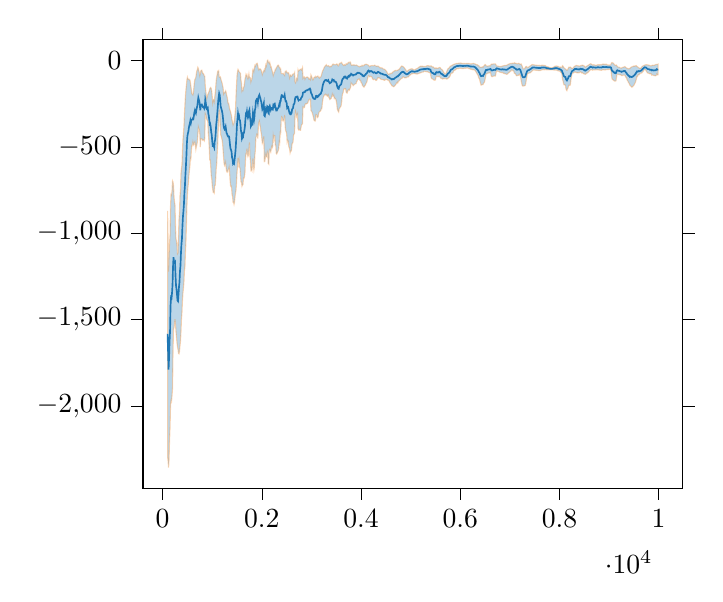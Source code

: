% This file was created by tikzplotlib v0.9.1.
\begin{tikzpicture}

\definecolor{color0}{rgb}{1,0.498,0.055}
\definecolor{color1}{rgb}{0.122,0.467,0.706}

\begin{axis}[
tick align=outside,
tick pos=both,
x grid style={white!69.02!black},
xmin=-394.5, xmax=10484.5,
xtick style={color=black},
y grid style={white!69.02!black},
ymin=-2476.092, ymax=119.894,
ytick style={color=black}
]
\path [draw=color0, fill=color1, opacity=0.3]
(axis cs:100,-2293.9)
--(axis cs:100,-871.441)
--(axis cs:110,-1046.246)
--(axis cs:120,-1222.555)
--(axis cs:130,-1129.117)
--(axis cs:140,-1055.482)
--(axis cs:150,-1008.552)
--(axis cs:160,-840.538)
--(axis cs:170,-774.611)
--(axis cs:180,-777.719)
--(axis cs:190,-751.388)
--(axis cs:200,-697.044)
--(axis cs:210,-703.022)
--(axis cs:220,-724.943)
--(axis cs:230,-790.314)
--(axis cs:240,-819.211)
--(axis cs:250,-838.177)
--(axis cs:260,-961.242)
--(axis cs:270,-1032.816)
--(axis cs:280,-1044.192)
--(axis cs:290,-1070.416)
--(axis cs:300,-1119.254)
--(axis cs:310,-1114.138)
--(axis cs:320,-1014.129)
--(axis cs:330,-923.341)
--(axis cs:340,-880.965)
--(axis cs:350,-785.676)
--(axis cs:360,-751.487)
--(axis cs:370,-655.035)
--(axis cs:380,-623.95)
--(axis cs:390,-603.44)
--(axis cs:400,-522.469)
--(axis cs:410,-459.254)
--(axis cs:420,-422.226)
--(axis cs:430,-379.973)
--(axis cs:440,-309.907)
--(axis cs:450,-254.455)
--(axis cs:460,-204.104)
--(axis cs:470,-169.242)
--(axis cs:480,-140.536)
--(axis cs:490,-110.114)
--(axis cs:500,-97.032)
--(axis cs:510,-107.549)
--(axis cs:520,-110.116)
--(axis cs:530,-108.291)
--(axis cs:540,-111.387)
--(axis cs:550,-112.778)
--(axis cs:560,-128.012)
--(axis cs:570,-148.968)
--(axis cs:580,-169.784)
--(axis cs:590,-194.105)
--(axis cs:600,-194.973)
--(axis cs:610,-199.733)
--(axis cs:620,-186.604)
--(axis cs:630,-155.909)
--(axis cs:640,-127.443)
--(axis cs:650,-109.028)
--(axis cs:660,-106.278)
--(axis cs:670,-95.886)
--(axis cs:680,-75.063)
--(axis cs:690,-59.139)
--(axis cs:700,-53.334)
--(axis cs:710,-39.624)
--(axis cs:720,-46.033)
--(axis cs:730,-59.105)
--(axis cs:740,-70.326)
--(axis cs:750,-87.801)
--(axis cs:760,-75.775)
--(axis cs:770,-59.671)
--(axis cs:780,-57.638)
--(axis cs:790,-55.959)
--(axis cs:800,-66.516)
--(axis cs:810,-75.237)
--(axis cs:820,-75.088)
--(axis cs:830,-79.78)
--(axis cs:840,-90.23)
--(axis cs:850,-90.52)
--(axis cs:860,-146.8)
--(axis cs:870,-174.305)
--(axis cs:880,-201.411)
--(axis cs:890,-220.397)
--(axis cs:900,-209.678)
--(axis cs:910,-197.954)
--(axis cs:920,-191.275)
--(axis cs:930,-183.879)
--(axis cs:940,-177.145)
--(axis cs:950,-164.896)
--(axis cs:960,-159.282)
--(axis cs:970,-156.347)
--(axis cs:980,-162.896)
--(axis cs:990,-176.284)
--(axis cs:1000,-206.641)
--(axis cs:1010,-243.389)
--(axis cs:1020,-226.938)
--(axis cs:1030,-225.669)
--(axis cs:1040,-238.162)
--(axis cs:1050,-212.882)
--(axis cs:1060,-189.642)
--(axis cs:1070,-154.027)
--(axis cs:1080,-116.573)
--(axis cs:1090,-95.94)
--(axis cs:1100,-81.768)
--(axis cs:1110,-62.072)
--(axis cs:1120,-62.798)
--(axis cs:1130,-59.006)
--(axis cs:1140,-95.716)
--(axis cs:1150,-96.992)
--(axis cs:1160,-94.252)
--(axis cs:1170,-99.326)
--(axis cs:1180,-114.164)
--(axis cs:1190,-121.991)
--(axis cs:1200,-130.688)
--(axis cs:1210,-145.668)
--(axis cs:1220,-158.4)
--(axis cs:1230,-192.421)
--(axis cs:1240,-185.096)
--(axis cs:1250,-187.268)
--(axis cs:1260,-181.343)
--(axis cs:1270,-175.513)
--(axis cs:1280,-183.899)
--(axis cs:1290,-199.258)
--(axis cs:1300,-210.137)
--(axis cs:1310,-225.396)
--(axis cs:1320,-248.028)
--(axis cs:1330,-247.576)
--(axis cs:1340,-262.336)
--(axis cs:1350,-278.854)
--(axis cs:1360,-288.474)
--(axis cs:1370,-296.682)
--(axis cs:1380,-310.157)
--(axis cs:1390,-320.602)
--(axis cs:1400,-345.012)
--(axis cs:1410,-354.951)
--(axis cs:1420,-372.878)
--(axis cs:1430,-364.818)
--(axis cs:1440,-360.52)
--(axis cs:1450,-333.707)
--(axis cs:1460,-309.971)
--(axis cs:1470,-273.762)
--(axis cs:1480,-200.035)
--(axis cs:1490,-139.018)
--(axis cs:1500,-86.659)
--(axis cs:1510,-63.918)
--(axis cs:1520,-51.473)
--(axis cs:1530,-56.764)
--(axis cs:1540,-64.544)
--(axis cs:1550,-67.863)
--(axis cs:1560,-71.359)
--(axis cs:1570,-75.108)
--(axis cs:1580,-113.878)
--(axis cs:1590,-131.617)
--(axis cs:1600,-176.777)
--(axis cs:1610,-169.104)
--(axis cs:1620,-172.976)
--(axis cs:1630,-154.773)
--(axis cs:1640,-153.039)
--(axis cs:1650,-130.692)
--(axis cs:1660,-107.909)
--(axis cs:1670,-96.62)
--(axis cs:1680,-81.319)
--(axis cs:1690,-89.26)
--(axis cs:1700,-82.811)
--(axis cs:1710,-97.988)
--(axis cs:1720,-106.264)
--(axis cs:1730,-93.723)
--(axis cs:1740,-76.664)
--(axis cs:1750,-99.057)
--(axis cs:1760,-98.353)
--(axis cs:1770,-101.211)
--(axis cs:1780,-123.915)
--(axis cs:1790,-113.089)
--(axis cs:1800,-107.179)
--(axis cs:1810,-80.815)
--(axis cs:1820,-51.155)
--(axis cs:1830,-53.198)
--(axis cs:1840,-62.892)
--(axis cs:1850,-43.669)
--(axis cs:1860,-29.119)
--(axis cs:1870,-33.721)
--(axis cs:1880,-24.476)
--(axis cs:1890,-17.718)
--(axis cs:1900,-18.109)
--(axis cs:1910,-16.966)
--(axis cs:1920,-32.296)
--(axis cs:1930,-47.104)
--(axis cs:1940,-54.624)
--(axis cs:1950,-48.346)
--(axis cs:1960,-49.758)
--(axis cs:1970,-48.802)
--(axis cs:1980,-52.123)
--(axis cs:1990,-58.25)
--(axis cs:2000,-68.533)
--(axis cs:2010,-82.06)
--(axis cs:2020,-73.103)
--(axis cs:2030,-64.577)
--(axis cs:2040,-59.454)
--(axis cs:2050,-52.538)
--(axis cs:2060,-59.942)
--(axis cs:2070,-41.246)
--(axis cs:2080,-25.07)
--(axis cs:2090,-32.858)
--(axis cs:2100,-17.511)
--(axis cs:2110,-1.727)
--(axis cs:2120,1.895)
--(axis cs:2130,-8.087)
--(axis cs:2140,-12.872)
--(axis cs:2150,-17.017)
--(axis cs:2160,-10.119)
--(axis cs:2170,-23.455)
--(axis cs:2180,-38.996)
--(axis cs:2190,-36.955)
--(axis cs:2200,-51.423)
--(axis cs:2210,-61.407)
--(axis cs:2220,-71.571)
--(axis cs:2230,-87.185)
--(axis cs:2240,-78.184)
--(axis cs:2250,-68.252)
--(axis cs:2260,-65.133)
--(axis cs:2270,-51.04)
--(axis cs:2280,-53.464)
--(axis cs:2290,-42.831)
--(axis cs:2300,-39.426)
--(axis cs:2310,-32.799)
--(axis cs:2320,-28.206)
--(axis cs:2330,-26.598)
--(axis cs:2340,-29.365)
--(axis cs:2350,-40.135)
--(axis cs:2360,-39.901)
--(axis cs:2370,-49.594)
--(axis cs:2380,-47.38)
--(axis cs:2390,-74.374)
--(axis cs:2400,-76.407)
--(axis cs:2410,-75.994)
--(axis cs:2420,-75.953)
--(axis cs:2430,-74.186)
--(axis cs:2440,-78.677)
--(axis cs:2450,-83.808)
--(axis cs:2460,-87.413)
--(axis cs:2470,-63.962)
--(axis cs:2480,-63.924)
--(axis cs:2490,-60.217)
--(axis cs:2500,-66.167)
--(axis cs:2510,-72.374)
--(axis cs:2520,-70.098)
--(axis cs:2530,-72.531)
--(axis cs:2540,-71.279)
--(axis cs:2550,-85.642)
--(axis cs:2560,-99.443)
--(axis cs:2570,-83.814)
--(axis cs:2580,-83.871)
--(axis cs:2590,-92.045)
--(axis cs:2600,-90.188)
--(axis cs:2610,-86.816)
--(axis cs:2620,-79.88)
--(axis cs:2630,-78.58)
--(axis cs:2640,-77.447)
--(axis cs:2650,-76.406)
--(axis cs:2660,-69.876)
--(axis cs:2670,-124.767)
--(axis cs:2680,-129.809)
--(axis cs:2690,-119.64)
--(axis cs:2700,-101.359)
--(axis cs:2710,-100.586)
--(axis cs:2720,-108.794)
--(axis cs:2730,-53.486)
--(axis cs:2740,-61.248)
--(axis cs:2750,-58.003)
--(axis cs:2760,-57.539)
--(axis cs:2770,-52.219)
--(axis cs:2780,-51.918)
--(axis cs:2790,-49.722)
--(axis cs:2800,-55.445)
--(axis cs:2810,-50.382)
--(axis cs:2820,-41.922)
--(axis cs:2830,-103.27)
--(axis cs:2840,-98.036)
--(axis cs:2850,-93.505)
--(axis cs:2860,-95.657)
--(axis cs:2870,-107.796)
--(axis cs:2880,-100.453)
--(axis cs:2890,-99.013)
--(axis cs:2900,-97.741)
--(axis cs:2910,-95.491)
--(axis cs:2920,-95.815)
--(axis cs:2930,-97.627)
--(axis cs:2940,-101.767)
--(axis cs:2950,-108.626)
--(axis cs:2960,-107.222)
--(axis cs:2970,-103.46)
--(axis cs:2980,-109.588)
--(axis cs:2990,-83.316)
--(axis cs:3000,-89.856)
--(axis cs:3010,-97.184)
--(axis cs:3020,-106.916)
--(axis cs:3030,-112.839)
--(axis cs:3040,-108.915)
--(axis cs:3050,-99.202)
--(axis cs:3060,-97.102)
--(axis cs:3070,-95.709)
--(axis cs:3080,-92.149)
--(axis cs:3090,-99.276)
--(axis cs:3100,-94.696)
--(axis cs:3110,-92.838)
--(axis cs:3120,-92.15)
--(axis cs:3130,-89.924)
--(axis cs:3140,-95.794)
--(axis cs:3150,-100.231)
--(axis cs:3160,-101.832)
--(axis cs:3170,-95.722)
--(axis cs:3180,-96.008)
--(axis cs:3190,-95.458)
--(axis cs:3200,-85.783)
--(axis cs:3210,-75.023)
--(axis cs:3220,-66.517)
--(axis cs:3230,-57.959)
--(axis cs:3240,-53.048)
--(axis cs:3250,-45.389)
--(axis cs:3260,-38.178)
--(axis cs:3270,-34.681)
--(axis cs:3280,-31.388)
--(axis cs:3290,-28.718)
--(axis cs:3300,-24.786)
--(axis cs:3310,-30.847)
--(axis cs:3320,-31.255)
--(axis cs:3330,-32.686)
--(axis cs:3340,-29.788)
--(axis cs:3350,-31.34)
--(axis cs:3360,-34.612)
--(axis cs:3370,-37.554)
--(axis cs:3380,-34.815)
--(axis cs:3390,-33.358)
--(axis cs:3400,-35.076)
--(axis cs:3410,-31.146)
--(axis cs:3420,-25.612)
--(axis cs:3430,-21.319)
--(axis cs:3440,-20.703)
--(axis cs:3450,-24.728)
--(axis cs:3460,-23.296)
--(axis cs:3470,-23.966)
--(axis cs:3480,-24.975)
--(axis cs:3490,-24.087)
--(axis cs:3500,-22.033)
--(axis cs:3510,-19.897)
--(axis cs:3520,-21.503)
--(axis cs:3530,-26.553)
--(axis cs:3540,-31.735)
--(axis cs:3550,-29.867)
--(axis cs:3560,-18.675)
--(axis cs:3570,-17.686)
--(axis cs:3580,-14.69)
--(axis cs:3590,-14.26)
--(axis cs:3600,-14.02)
--(axis cs:3610,-10.987)
--(axis cs:3620,-19.225)
--(axis cs:3630,-22.922)
--(axis cs:3640,-25.826)
--(axis cs:3650,-28.949)
--(axis cs:3660,-26.157)
--(axis cs:3670,-23.894)
--(axis cs:3680,-28.295)
--(axis cs:3690,-25.736)
--(axis cs:3700,-18.303)
--(axis cs:3710,-20.603)
--(axis cs:3720,-21.445)
--(axis cs:3730,-17.726)
--(axis cs:3740,-12.25)
--(axis cs:3750,-10.855)
--(axis cs:3760,-14.153)
--(axis cs:3770,-12.682)
--(axis cs:3780,-8.501)
--(axis cs:3790,-12.185)
--(axis cs:3800,-25.846)
--(axis cs:3810,-27.936)
--(axis cs:3820,-26.112)
--(axis cs:3830,-26.326)
--(axis cs:3840,-27.819)
--(axis cs:3850,-25.397)
--(axis cs:3860,-26.238)
--(axis cs:3870,-26.265)
--(axis cs:3880,-28.556)
--(axis cs:3890,-27.01)
--(axis cs:3900,-27.151)
--(axis cs:3910,-26.181)
--(axis cs:3920,-29.391)
--(axis cs:3930,-30.285)
--(axis cs:3940,-32.638)
--(axis cs:3950,-34.526)
--(axis cs:3960,-35.876)
--(axis cs:3970,-36.494)
--(axis cs:3980,-32.796)
--(axis cs:3990,-33.314)
--(axis cs:4000,-32.378)
--(axis cs:4010,-32.336)
--(axis cs:4020,-28.087)
--(axis cs:4030,-30.907)
--(axis cs:4040,-28.492)
--(axis cs:4050,-30.606)
--(axis cs:4060,-29.624)
--(axis cs:4070,-24.007)
--(axis cs:4080,-23.163)
--(axis cs:4090,-22.456)
--(axis cs:4100,-21.803)
--(axis cs:4110,-21.934)
--(axis cs:4120,-23.879)
--(axis cs:4130,-24.592)
--(axis cs:4140,-25.881)
--(axis cs:4150,-28.401)
--(axis cs:4160,-30.573)
--(axis cs:4170,-35.941)
--(axis cs:4180,-34.643)
--(axis cs:4190,-31.602)
--(axis cs:4200,-30.109)
--(axis cs:4210,-29.492)
--(axis cs:4220,-30.12)
--(axis cs:4230,-29.201)
--(axis cs:4240,-30.165)
--(axis cs:4250,-31.032)
--(axis cs:4260,-29.548)
--(axis cs:4270,-27.033)
--(axis cs:4280,-27.384)
--(axis cs:4290,-30.99)
--(axis cs:4300,-31.482)
--(axis cs:4310,-33.267)
--(axis cs:4320,-33.187)
--(axis cs:4330,-32.739)
--(axis cs:4340,-31.897)
--(axis cs:4350,-34.146)
--(axis cs:4360,-36.961)
--(axis cs:4370,-38.805)
--(axis cs:4380,-42.508)
--(axis cs:4390,-41.317)
--(axis cs:4400,-43.952)
--(axis cs:4410,-42.525)
--(axis cs:4420,-42.723)
--(axis cs:4430,-44.501)
--(axis cs:4440,-48.454)
--(axis cs:4450,-48.711)
--(axis cs:4460,-48.818)
--(axis cs:4470,-51.044)
--(axis cs:4480,-52.252)
--(axis cs:4490,-55.715)
--(axis cs:4500,-57.346)
--(axis cs:4510,-62.05)
--(axis cs:4520,-65.767)
--(axis cs:4530,-72.128)
--(axis cs:4540,-76.602)
--(axis cs:4550,-79.798)
--(axis cs:4560,-79.515)
--(axis cs:4570,-78.531)
--(axis cs:4580,-75.327)
--(axis cs:4590,-77.33)
--(axis cs:4600,-74.272)
--(axis cs:4610,-74.328)
--(axis cs:4620,-74.194)
--(axis cs:4630,-70.838)
--(axis cs:4640,-67.842)
--(axis cs:4650,-64.606)
--(axis cs:4660,-64.104)
--(axis cs:4670,-60.203)
--(axis cs:4680,-59.537)
--(axis cs:4690,-57.367)
--(axis cs:4700,-58.425)
--(axis cs:4710,-58.127)
--(axis cs:4720,-58.991)
--(axis cs:4730,-57.648)
--(axis cs:4740,-55.583)
--(axis cs:4750,-55.16)
--(axis cs:4760,-51.932)
--(axis cs:4770,-51.029)
--(axis cs:4780,-46.282)
--(axis cs:4790,-43.305)
--(axis cs:4800,-38.445)
--(axis cs:4810,-34.943)
--(axis cs:4820,-32.064)
--(axis cs:4830,-32.663)
--(axis cs:4840,-34.475)
--(axis cs:4850,-35.909)
--(axis cs:4860,-38.257)
--(axis cs:4870,-40.743)
--(axis cs:4880,-45.882)
--(axis cs:4890,-48.987)
--(axis cs:4900,-53.164)
--(axis cs:4910,-57.674)
--(axis cs:4920,-62.978)
--(axis cs:4930,-62.854)
--(axis cs:4940,-59.517)
--(axis cs:4950,-57.816)
--(axis cs:4960,-55.718)
--(axis cs:4970,-53.04)
--(axis cs:4980,-52.013)
--(axis cs:4990,-50.699)
--(axis cs:5000,-49.654)
--(axis cs:5010,-49.331)
--(axis cs:5020,-48.346)
--(axis cs:5030,-47.77)
--(axis cs:5040,-50.212)
--(axis cs:5050,-51.802)
--(axis cs:5060,-52.9)
--(axis cs:5070,-54.046)
--(axis cs:5080,-54.174)
--(axis cs:5090,-53.183)
--(axis cs:5100,-51.457)
--(axis cs:5110,-48.515)
--(axis cs:5120,-47.426)
--(axis cs:5130,-47.244)
--(axis cs:5140,-45.468)
--(axis cs:5150,-42.069)
--(axis cs:5160,-39.628)
--(axis cs:5170,-39.036)
--(axis cs:5180,-36.099)
--(axis cs:5190,-33.852)
--(axis cs:5200,-33.427)
--(axis cs:5210,-33.636)
--(axis cs:5220,-33.764)
--(axis cs:5230,-33.107)
--(axis cs:5240,-33.361)
--(axis cs:5250,-34.336)
--(axis cs:5260,-35.468)
--(axis cs:5270,-34.102)
--(axis cs:5280,-34.892)
--(axis cs:5290,-35.758)
--(axis cs:5300,-35.49)
--(axis cs:5310,-32.914)
--(axis cs:5320,-31.504)
--(axis cs:5330,-31.072)
--(axis cs:5340,-30.005)
--(axis cs:5350,-30.245)
--(axis cs:5360,-30.588)
--(axis cs:5370,-32.344)
--(axis cs:5380,-32.014)
--(axis cs:5390,-32.754)
--(axis cs:5400,-32.122)
--(axis cs:5410,-30.909)
--(axis cs:5420,-32.322)
--(axis cs:5430,-34.996)
--(axis cs:5440,-38.156)
--(axis cs:5450,-36.929)
--(axis cs:5460,-38.243)
--(axis cs:5470,-41.636)
--(axis cs:5480,-44.628)
--(axis cs:5490,-45.122)
--(axis cs:5500,-45.541)
--(axis cs:5510,-42.546)
--(axis cs:5520,-44.188)
--(axis cs:5530,-45.725)
--(axis cs:5540,-44.789)
--(axis cs:5550,-45.79)
--(axis cs:5560,-43.506)
--(axis cs:5570,-41.859)
--(axis cs:5580,-40.284)
--(axis cs:5590,-40.369)
--(axis cs:5600,-42.719)
--(axis cs:5610,-48.149)
--(axis cs:5620,-50.395)
--(axis cs:5630,-51.367)
--(axis cs:5640,-55.313)
--(axis cs:5650,-58.976)
--(axis cs:5660,-64.607)
--(axis cs:5670,-68.357)
--(axis cs:5680,-75.463)
--(axis cs:5690,-77.774)
--(axis cs:5700,-77.413)
--(axis cs:5710,-76.737)
--(axis cs:5720,-71.065)
--(axis cs:5730,-61.996)
--(axis cs:5740,-54.157)
--(axis cs:5750,-48.912)
--(axis cs:5760,-45.743)
--(axis cs:5770,-44.753)
--(axis cs:5780,-41.472)
--(axis cs:5790,-36.632)
--(axis cs:5800,-32.988)
--(axis cs:5810,-31.902)
--(axis cs:5820,-29.944)
--(axis cs:5830,-28.407)
--(axis cs:5840,-27.481)
--(axis cs:5850,-24.892)
--(axis cs:5860,-22.788)
--(axis cs:5870,-22.635)
--(axis cs:5880,-21.449)
--(axis cs:5890,-20.018)
--(axis cs:5900,-19.832)
--(axis cs:5910,-18.055)
--(axis cs:5920,-17.054)
--(axis cs:5930,-17.188)
--(axis cs:5940,-16.993)
--(axis cs:5950,-17.546)
--(axis cs:5960,-16.254)
--(axis cs:5970,-15.829)
--(axis cs:5980,-15.758)
--(axis cs:5990,-15.453)
--(axis cs:6000,-14.432)
--(axis cs:6010,-15.105)
--(axis cs:6020,-16.058)
--(axis cs:6030,-16.311)
--(axis cs:6040,-16.696)
--(axis cs:6050,-17.128)
--(axis cs:6060,-17.567)
--(axis cs:6070,-18.111)
--(axis cs:6080,-17.087)
--(axis cs:6090,-17.71)
--(axis cs:6100,-18.225)
--(axis cs:6110,-17.73)
--(axis cs:6120,-16.508)
--(axis cs:6130,-16.692)
--(axis cs:6140,-16.845)
--(axis cs:6150,-17.021)
--(axis cs:6160,-17.761)
--(axis cs:6170,-17.189)
--(axis cs:6180,-18.25)
--(axis cs:6190,-17.888)
--(axis cs:6200,-18.859)
--(axis cs:6210,-19.912)
--(axis cs:6220,-20.43)
--(axis cs:6230,-18.697)
--(axis cs:6240,-18.57)
--(axis cs:6250,-17.999)
--(axis cs:6260,-17.185)
--(axis cs:6270,-17.137)
--(axis cs:6280,-18.204)
--(axis cs:6290,-19.424)
--(axis cs:6300,-20.24)
--(axis cs:6310,-20.737)
--(axis cs:6320,-23.309)
--(axis cs:6330,-25.203)
--(axis cs:6340,-24.13)
--(axis cs:6350,-25.888)
--(axis cs:6360,-29.387)
--(axis cs:6370,-29.131)
--(axis cs:6380,-32.551)
--(axis cs:6390,-37.447)
--(axis cs:6400,-38.733)
--(axis cs:6410,-39.199)
--(axis cs:6420,-39.493)
--(axis cs:6430,-38.957)
--(axis cs:6440,-38.138)
--(axis cs:6450,-36.549)
--(axis cs:6460,-38.806)
--(axis cs:6470,-34.336)
--(axis cs:6480,-30.209)
--(axis cs:6490,-27.154)
--(axis cs:6500,-23.486)
--(axis cs:6510,-24.126)
--(axis cs:6520,-30.532)
--(axis cs:6530,-31.553)
--(axis cs:6540,-32.65)
--(axis cs:6550,-33.196)
--(axis cs:6560,-32.319)
--(axis cs:6570,-31.33)
--(axis cs:6580,-31.103)
--(axis cs:6590,-30.319)
--(axis cs:6600,-30.49)
--(axis cs:6610,-30.919)
--(axis cs:6620,-23.053)
--(axis cs:6630,-21.111)
--(axis cs:6640,-22.417)
--(axis cs:6650,-20.962)
--(axis cs:6660,-20.292)
--(axis cs:6670,-20.205)
--(axis cs:6680,-19.52)
--(axis cs:6690,-19.421)
--(axis cs:6700,-19.624)
--(axis cs:6710,-19.653)
--(axis cs:6720,-25.332)
--(axis cs:6730,-31.602)
--(axis cs:6740,-31.115)
--(axis cs:6750,-32.538)
--(axis cs:6760,-32.824)
--(axis cs:6770,-33.109)
--(axis cs:6780,-34.314)
--(axis cs:6790,-34.056)
--(axis cs:6800,-35.169)
--(axis cs:6810,-34.659)
--(axis cs:6820,-34.326)
--(axis cs:6830,-34.043)
--(axis cs:6840,-33.319)
--(axis cs:6850,-32.097)
--(axis cs:6860,-31.5)
--(axis cs:6870,-30.785)
--(axis cs:6880,-30.225)
--(axis cs:6890,-29.322)
--(axis cs:6900,-28.235)
--(axis cs:6910,-28.947)
--(axis cs:6920,-28.986)
--(axis cs:6930,-28.738)
--(axis cs:6940,-26.971)
--(axis cs:6950,-25.424)
--(axis cs:6960,-23.559)
--(axis cs:6970,-21.29)
--(axis cs:6980,-20.806)
--(axis cs:6990,-20.164)
--(axis cs:7000,-18.444)
--(axis cs:7010,-17.457)
--(axis cs:7020,-16.723)
--(axis cs:7030,-17.452)
--(axis cs:7040,-17.77)
--(axis cs:7050,-15.593)
--(axis cs:7060,-16.243)
--(axis cs:7070,-16.7)
--(axis cs:7080,-16.996)
--(axis cs:7090,-13.12)
--(axis cs:7100,-15.204)
--(axis cs:7110,-16.345)
--(axis cs:7120,-15.988)
--(axis cs:7130,-17.101)
--(axis cs:7140,-18.423)
--(axis cs:7150,-19.568)
--(axis cs:7160,-18.501)
--(axis cs:7170,-16.661)
--(axis cs:7180,-16.264)
--(axis cs:7190,-18.891)
--(axis cs:7200,-20.367)
--(axis cs:7210,-22.404)
--(axis cs:7220,-21.403)
--(axis cs:7230,-20.256)
--(axis cs:7240,-26.621)
--(axis cs:7250,-33.757)
--(axis cs:7260,-41.815)
--(axis cs:7270,-48.058)
--(axis cs:7280,-48.733)
--(axis cs:7290,-47.813)
--(axis cs:7300,-46.635)
--(axis cs:7310,-40.509)
--(axis cs:7320,-35.985)
--(axis cs:7330,-35.016)
--(axis cs:7340,-34.549)
--(axis cs:7350,-40.862)
--(axis cs:7360,-41.158)
--(axis cs:7370,-39.696)
--(axis cs:7380,-37.209)
--(axis cs:7390,-35.837)
--(axis cs:7400,-33.342)
--(axis cs:7410,-31.341)
--(axis cs:7420,-30.001)
--(axis cs:7430,-27.983)
--(axis cs:7440,-25.341)
--(axis cs:7450,-24.421)
--(axis cs:7460,-23.506)
--(axis cs:7470,-24.26)
--(axis cs:7480,-25.617)
--(axis cs:7490,-25.912)
--(axis cs:7500,-26.009)
--(axis cs:7510,-26.757)
--(axis cs:7520,-27.316)
--(axis cs:7530,-26.876)
--(axis cs:7540,-28.147)
--(axis cs:7550,-27.833)
--(axis cs:7560,-28.247)
--(axis cs:7570,-28.071)
--(axis cs:7580,-28.531)
--(axis cs:7590,-27.868)
--(axis cs:7600,-28.793)
--(axis cs:7610,-30.284)
--(axis cs:7620,-29.043)
--(axis cs:7630,-28.804)
--(axis cs:7640,-27.469)
--(axis cs:7650,-27.711)
--(axis cs:7660,-27.905)
--(axis cs:7670,-28.406)
--(axis cs:7680,-27.964)
--(axis cs:7690,-28.449)
--(axis cs:7700,-28.962)
--(axis cs:7710,-28.832)
--(axis cs:7720,-30.572)
--(axis cs:7730,-32.756)
--(axis cs:7740,-35.317)
--(axis cs:7750,-36.19)
--(axis cs:7760,-36.453)
--(axis cs:7770,-36.794)
--(axis cs:7780,-37.892)
--(axis cs:7790,-39.743)
--(axis cs:7800,-40.391)
--(axis cs:7810,-41.481)
--(axis cs:7820,-42.36)
--(axis cs:7830,-42.856)
--(axis cs:7840,-42.584)
--(axis cs:7850,-42.201)
--(axis cs:7860,-40.887)
--(axis cs:7870,-40.046)
--(axis cs:7880,-38.543)
--(axis cs:7890,-37.315)
--(axis cs:7900,-35.216)
--(axis cs:7910,-33.404)
--(axis cs:7920,-32.983)
--(axis cs:7930,-32.123)
--(axis cs:7940,-32.184)
--(axis cs:7950,-32.494)
--(axis cs:7960,-33.021)
--(axis cs:7970,-33.824)
--(axis cs:7980,-35.15)
--(axis cs:7990,-36.497)
--(axis cs:8000,-37.958)
--(axis cs:8010,-38.996)
--(axis cs:8020,-37.935)
--(axis cs:8030,-39.994)
--(axis cs:8040,-41.272)
--(axis cs:8050,-40.798)
--(axis cs:8060,-30.38)
--(axis cs:8070,-33.23)
--(axis cs:8080,-36.035)
--(axis cs:8090,-41.291)
--(axis cs:8100,-44.917)
--(axis cs:8110,-47.603)
--(axis cs:8120,-48.364)
--(axis cs:8130,-51.521)
--(axis cs:8140,-53.727)
--(axis cs:8150,-56.509)
--(axis cs:8160,-55.364)
--(axis cs:8170,-50.132)
--(axis cs:8180,-43.587)
--(axis cs:8190,-38.754)
--(axis cs:8200,-39.771)
--(axis cs:8210,-39.333)
--(axis cs:8220,-38.356)
--(axis cs:8230,-40.54)
--(axis cs:8240,-43.84)
--(axis cs:8250,-46.291)
--(axis cs:8260,-46.759)
--(axis cs:8270,-44.18)
--(axis cs:8280,-43.066)
--(axis cs:8290,-37.225)
--(axis cs:8300,-35.541)
--(axis cs:8310,-32.455)
--(axis cs:8320,-31.929)
--(axis cs:8330,-29.229)
--(axis cs:8340,-28.684)
--(axis cs:8350,-28.924)
--(axis cs:8360,-30.274)
--(axis cs:8370,-30.673)
--(axis cs:8380,-30.904)
--(axis cs:8390,-32.748)
--(axis cs:8400,-32.907)
--(axis cs:8410,-32.592)
--(axis cs:8420,-29.462)
--(axis cs:8430,-30.871)
--(axis cs:8440,-29.932)
--(axis cs:8450,-27.918)
--(axis cs:8460,-27.593)
--(axis cs:8470,-27.562)
--(axis cs:8480,-28.613)
--(axis cs:8490,-31.393)
--(axis cs:8500,-31.541)
--(axis cs:8510,-35.004)
--(axis cs:8520,-38.673)
--(axis cs:8530,-37.439)
--(axis cs:8540,-33.738)
--(axis cs:8550,-33.044)
--(axis cs:8560,-31.55)
--(axis cs:8570,-28.857)
--(axis cs:8580,-27.659)
--(axis cs:8590,-26.201)
--(axis cs:8600,-22.933)
--(axis cs:8610,-21.185)
--(axis cs:8620,-19.994)
--(axis cs:8630,-18.711)
--(axis cs:8640,-20.807)
--(axis cs:8650,-22.564)
--(axis cs:8660,-23.912)
--(axis cs:8670,-26.085)
--(axis cs:8680,-25.61)
--(axis cs:8690,-24.691)
--(axis cs:8700,-25.44)
--(axis cs:8710,-26.075)
--(axis cs:8720,-26.668)
--(axis cs:8730,-29.044)
--(axis cs:8740,-28.55)
--(axis cs:8750,-27.008)
--(axis cs:8760,-26.271)
--(axis cs:8770,-24.697)
--(axis cs:8780,-25.506)
--(axis cs:8790,-24.379)
--(axis cs:8800,-26.089)
--(axis cs:8810,-24.753)
--(axis cs:8820,-24.416)
--(axis cs:8830,-24.143)
--(axis cs:8840,-24.44)
--(axis cs:8850,-24.799)
--(axis cs:8860,-22.375)
--(axis cs:8870,-21.445)
--(axis cs:8880,-20.57)
--(axis cs:8890,-21.996)
--(axis cs:8900,-21.657)
--(axis cs:8910,-22.002)
--(axis cs:8920,-22.299)
--(axis cs:8930,-21.923)
--(axis cs:8940,-22.113)
--(axis cs:8950,-21.937)
--(axis cs:8960,-24.507)
--(axis cs:8970,-26.248)
--(axis cs:8980,-26.102)
--(axis cs:8990,-26.483)
--(axis cs:9000,-26.557)
--(axis cs:9010,-27.212)
--(axis cs:9020,-25.193)
--(axis cs:9030,-25.412)
--(axis cs:9040,-21.423)
--(axis cs:9050,-13.3)
--(axis cs:9060,-11.788)
--(axis cs:9070,-14.443)
--(axis cs:9080,-14.508)
--(axis cs:9090,-17.173)
--(axis cs:9100,-21.193)
--(axis cs:9110,-24.711)
--(axis cs:9120,-27.152)
--(axis cs:9130,-28.318)
--(axis cs:9140,-27.828)
--(axis cs:9150,-26.4)
--(axis cs:9160,-32.971)
--(axis cs:9170,-34.329)
--(axis cs:9180,-38.39)
--(axis cs:9190,-38.473)
--(axis cs:9200,-38.732)
--(axis cs:9210,-39.661)
--(axis cs:9220,-42.275)
--(axis cs:9230,-43.007)
--(axis cs:9240,-43.332)
--(axis cs:9250,-44.39)
--(axis cs:9260,-41.974)
--(axis cs:9270,-40.314)
--(axis cs:9280,-39.423)
--(axis cs:9290,-38.402)
--(axis cs:9300,-37.619)
--(axis cs:9310,-35.885)
--(axis cs:9320,-34.994)
--(axis cs:9330,-37.931)
--(axis cs:9340,-41.497)
--(axis cs:9350,-42.736)
--(axis cs:9360,-44.628)
--(axis cs:9370,-45.856)
--(axis cs:9380,-47.645)
--(axis cs:9390,-47.879)
--(axis cs:9400,-47.884)
--(axis cs:9410,-45.866)
--(axis cs:9420,-46.9)
--(axis cs:9430,-42.471)
--(axis cs:9440,-39.551)
--(axis cs:9450,-38.453)
--(axis cs:9460,-36.731)
--(axis cs:9470,-35.168)
--(axis cs:9480,-35.011)
--(axis cs:9490,-34.101)
--(axis cs:9500,-31.939)
--(axis cs:9510,-33.284)
--(axis cs:9520,-31.232)
--(axis cs:9530,-31.712)
--(axis cs:9540,-29.814)
--(axis cs:9550,-29.476)
--(axis cs:9560,-34.505)
--(axis cs:9570,-35.608)
--(axis cs:9580,-37.424)
--(axis cs:9590,-40.1)
--(axis cs:9600,-42.462)
--(axis cs:9610,-44.278)
--(axis cs:9620,-45.293)
--(axis cs:9630,-44.798)
--(axis cs:9640,-44.834)
--(axis cs:9650,-41.789)
--(axis cs:9660,-37.404)
--(axis cs:9670,-34.037)
--(axis cs:9680,-32.216)
--(axis cs:9690,-30.478)
--(axis cs:9700,-29.659)
--(axis cs:9710,-28.392)
--(axis cs:9720,-26.546)
--(axis cs:9730,-25.775)
--(axis cs:9740,-25.161)
--(axis cs:9750,-24.277)
--(axis cs:9760,-25.173)
--(axis cs:9770,-25.105)
--(axis cs:9780,-25.746)
--(axis cs:9790,-26.121)
--(axis cs:9800,-26.638)
--(axis cs:9810,-27.673)
--(axis cs:9820,-29.997)
--(axis cs:9830,-30.106)
--(axis cs:9840,-31.138)
--(axis cs:9850,-30.789)
--(axis cs:9860,-29.217)
--(axis cs:9870,-28.03)
--(axis cs:9880,-26.982)
--(axis cs:9890,-27.979)
--(axis cs:9900,-28.431)
--(axis cs:9910,-27.329)
--(axis cs:9920,-26.141)
--(axis cs:9930,-25.944)
--(axis cs:9940,-23.759)
--(axis cs:9950,-23.103)
--(axis cs:9960,-22.786)
--(axis cs:9970,-22.376)
--(axis cs:9980,-22.269)
--(axis cs:9990,-20.55)
--(axis cs:9990,-83.336)
--(axis cs:9990,-83.336)
--(axis cs:9980,-83.803)
--(axis cs:9970,-81.611)
--(axis cs:9960,-78.571)
--(axis cs:9950,-86.857)
--(axis cs:9940,-89.433)
--(axis cs:9930,-88.923)
--(axis cs:9920,-88.189)
--(axis cs:9910,-86.816)
--(axis cs:9900,-87.646)
--(axis cs:9890,-85.345)
--(axis cs:9880,-84.413)
--(axis cs:9870,-85.083)
--(axis cs:9860,-85.484)
--(axis cs:9850,-77.454)
--(axis cs:9840,-76.991)
--(axis cs:9830,-76.71)
--(axis cs:9820,-77.318)
--(axis cs:9810,-75.599)
--(axis cs:9800,-73.516)
--(axis cs:9790,-73.805)
--(axis cs:9780,-73.584)
--(axis cs:9770,-71.158)
--(axis cs:9760,-65.45)
--(axis cs:9750,-61.698)
--(axis cs:9740,-55.556)
--(axis cs:9730,-53.833)
--(axis cs:9720,-52.621)
--(axis cs:9710,-54.701)
--(axis cs:9700,-57.31)
--(axis cs:9690,-62.876)
--(axis cs:9680,-65.182)
--(axis cs:9670,-69.268)
--(axis cs:9660,-72.318)
--(axis cs:9650,-73.611)
--(axis cs:9640,-74.008)
--(axis cs:9630,-73.613)
--(axis cs:9620,-78.297)
--(axis cs:9610,-80.847)
--(axis cs:9600,-83.935)
--(axis cs:9590,-82.55)
--(axis cs:9580,-89.224)
--(axis cs:9570,-94.407)
--(axis cs:9560,-93.311)
--(axis cs:9550,-109.421)
--(axis cs:9540,-118.154)
--(axis cs:9530,-129.465)
--(axis cs:9520,-130.957)
--(axis cs:9510,-138.846)
--(axis cs:9500,-144.243)
--(axis cs:9490,-146.581)
--(axis cs:9480,-151.864)
--(axis cs:9470,-151.3)
--(axis cs:9460,-155.282)
--(axis cs:9450,-152.226)
--(axis cs:9440,-149.47)
--(axis cs:9430,-143.927)
--(axis cs:9420,-143.634)
--(axis cs:9410,-136.89)
--(axis cs:9400,-130.146)
--(axis cs:9390,-128.342)
--(axis cs:9380,-119.37)
--(axis cs:9370,-116.552)
--(axis cs:9360,-110.497)
--(axis cs:9350,-100.597)
--(axis cs:9340,-98.239)
--(axis cs:9330,-92.253)
--(axis cs:9320,-86.333)
--(axis cs:9310,-84.771)
--(axis cs:9300,-84.762)
--(axis cs:9290,-84.713)
--(axis cs:9280,-86.808)
--(axis cs:9270,-86.879)
--(axis cs:9260,-88.006)
--(axis cs:9250,-87.668)
--(axis cs:9240,-83.035)
--(axis cs:9230,-83.035)
--(axis cs:9220,-82.898)
--(axis cs:9210,-82.366)
--(axis cs:9200,-82.355)
--(axis cs:9190,-81.623)
--(axis cs:9180,-79.862)
--(axis cs:9170,-79.241)
--(axis cs:9160,-82.066)
--(axis cs:9150,-98.552)
--(axis cs:9140,-117.491)
--(axis cs:9130,-119.924)
--(axis cs:9120,-119.715)
--(axis cs:9110,-119.178)
--(axis cs:9100,-117.278)
--(axis cs:9090,-114.953)
--(axis cs:9080,-111.457)
--(axis cs:9070,-110.62)
--(axis cs:9060,-106.561)
--(axis cs:9050,-90.863)
--(axis cs:9040,-60.513)
--(axis cs:9030,-52.922)
--(axis cs:9020,-52.388)
--(axis cs:9010,-51.35)
--(axis cs:9000,-51.196)
--(axis cs:8990,-52.445)
--(axis cs:8980,-52.464)
--(axis cs:8970,-52.975)
--(axis cs:8960,-53.158)
--(axis cs:8950,-52.667)
--(axis cs:8940,-53.51)
--(axis cs:8930,-54.197)
--(axis cs:8920,-55.136)
--(axis cs:8910,-54.882)
--(axis cs:8900,-54.425)
--(axis cs:8890,-53.977)
--(axis cs:8880,-53.665)
--(axis cs:8870,-53.697)
--(axis cs:8860,-55.339)
--(axis cs:8850,-56.841)
--(axis cs:8840,-57.163)
--(axis cs:8830,-56.159)
--(axis cs:8820,-55.836)
--(axis cs:8810,-55.15)
--(axis cs:8800,-55.451)
--(axis cs:8790,-54.604)
--(axis cs:8780,-54.056)
--(axis cs:8770,-53.498)
--(axis cs:8760,-54.414)
--(axis cs:8750,-54.846)
--(axis cs:8740,-54.699)
--(axis cs:8730,-54.914)
--(axis cs:8720,-54.902)
--(axis cs:8710,-54.972)
--(axis cs:8700,-54.623)
--(axis cs:8690,-54.384)
--(axis cs:8680,-54.714)
--(axis cs:8670,-56.646)
--(axis cs:8660,-54.585)
--(axis cs:8650,-54.5)
--(axis cs:8640,-54.819)
--(axis cs:8630,-54.101)
--(axis cs:8620,-55.809)
--(axis cs:8610,-58.127)
--(axis cs:8600,-62.099)
--(axis cs:8590,-64.507)
--(axis cs:8580,-68.718)
--(axis cs:8570,-70.419)
--(axis cs:8560,-72.858)
--(axis cs:8550,-72.67)
--(axis cs:8540,-76.768)
--(axis cs:8530,-79.557)
--(axis cs:8520,-79.855)
--(axis cs:8510,-79.374)
--(axis cs:8500,-77.972)
--(axis cs:8490,-77.554)
--(axis cs:8480,-74.666)
--(axis cs:8470,-72.848)
--(axis cs:8460,-71.317)
--(axis cs:8450,-72.692)
--(axis cs:8440,-69.609)
--(axis cs:8430,-66.052)
--(axis cs:8420,-66.788)
--(axis cs:8410,-69.548)
--(axis cs:8400,-70.886)
--(axis cs:8390,-71.043)
--(axis cs:8380,-70.982)
--(axis cs:8370,-71.312)
--(axis cs:8360,-71.436)
--(axis cs:8350,-71.262)
--(axis cs:8340,-69.25)
--(axis cs:8330,-69.322)
--(axis cs:8320,-68.39)
--(axis cs:8310,-66.814)
--(axis cs:8300,-67.83)
--(axis cs:8290,-71.138)
--(axis cs:8280,-72.543)
--(axis cs:8270,-73.075)
--(axis cs:8260,-73.6)
--(axis cs:8250,-81.477)
--(axis cs:8240,-97.211)
--(axis cs:8230,-114.327)
--(axis cs:8220,-141.848)
--(axis cs:8210,-143.511)
--(axis cs:8200,-143.988)
--(axis cs:8190,-143.816)
--(axis cs:8180,-152.314)
--(axis cs:8170,-161.531)
--(axis cs:8160,-165.049)
--(axis cs:8150,-174.93)
--(axis cs:8140,-171.422)
--(axis cs:8130,-163.46)
--(axis cs:8120,-142.53)
--(axis cs:8110,-141.898)
--(axis cs:8100,-141.388)
--(axis cs:8090,-140.578)
--(axis cs:8080,-130.275)
--(axis cs:8070,-116.181)
--(axis cs:8060,-108.488)
--(axis cs:8050,-78.641)
--(axis cs:8040,-71.516)
--(axis cs:8030,-69.113)
--(axis cs:8020,-67.275)
--(axis cs:8010,-62.448)
--(axis cs:8000,-61.336)
--(axis cs:7990,-61.107)
--(axis cs:7980,-60.451)
--(axis cs:7970,-59.995)
--(axis cs:7960,-58.323)
--(axis cs:7950,-56.785)
--(axis cs:7940,-56.344)
--(axis cs:7930,-55.344)
--(axis cs:7920,-55.826)
--(axis cs:7910,-56.052)
--(axis cs:7900,-55.091)
--(axis cs:7890,-55.522)
--(axis cs:7880,-55.013)
--(axis cs:7870,-54.078)
--(axis cs:7860,-54.351)
--(axis cs:7850,-54.323)
--(axis cs:7840,-54.205)
--(axis cs:7830,-54.478)
--(axis cs:7820,-54.187)
--(axis cs:7810,-54.252)
--(axis cs:7800,-54.191)
--(axis cs:7790,-54.225)
--(axis cs:7780,-54.275)
--(axis cs:7770,-53.999)
--(axis cs:7760,-53.636)
--(axis cs:7750,-54.367)
--(axis cs:7740,-54.223)
--(axis cs:7730,-53.656)
--(axis cs:7720,-53.299)
--(axis cs:7710,-53.465)
--(axis cs:7700,-53.942)
--(axis cs:7690,-53.388)
--(axis cs:7680,-53.367)
--(axis cs:7670,-53.812)
--(axis cs:7660,-54.765)
--(axis cs:7650,-54.622)
--(axis cs:7640,-54.835)
--(axis cs:7630,-56.547)
--(axis cs:7620,-57.872)
--(axis cs:7610,-58.793)
--(axis cs:7600,-58.211)
--(axis cs:7590,-58.6)
--(axis cs:7580,-58.566)
--(axis cs:7570,-58.834)
--(axis cs:7560,-57.822)
--(axis cs:7550,-56.972)
--(axis cs:7540,-57.809)
--(axis cs:7530,-56.588)
--(axis cs:7520,-56.647)
--(axis cs:7510,-56.306)
--(axis cs:7500,-55.808)
--(axis cs:7490,-55.234)
--(axis cs:7480,-55.382)
--(axis cs:7470,-55.728)
--(axis cs:7460,-57.828)
--(axis cs:7450,-61.013)
--(axis cs:7440,-63.854)
--(axis cs:7430,-66.787)
--(axis cs:7420,-68.747)
--(axis cs:7410,-71.762)
--(axis cs:7400,-72.023)
--(axis cs:7390,-73.299)
--(axis cs:7380,-74.281)
--(axis cs:7370,-73.996)
--(axis cs:7360,-75.469)
--(axis cs:7350,-82.16)
--(axis cs:7340,-101.633)
--(axis cs:7330,-115.778)
--(axis cs:7320,-134.194)
--(axis cs:7310,-144.802)
--(axis cs:7300,-146.394)
--(axis cs:7290,-146.748)
--(axis cs:7280,-147.597)
--(axis cs:7270,-148.109)
--(axis cs:7260,-147.93)
--(axis cs:7250,-145.123)
--(axis cs:7240,-133.572)
--(axis cs:7230,-121.004)
--(axis cs:7220,-102.887)
--(axis cs:7210,-85.874)
--(axis cs:7200,-82.17)
--(axis cs:7190,-79.437)
--(axis cs:7180,-86.07)
--(axis cs:7170,-85.504)
--(axis cs:7160,-86.976)
--(axis cs:7150,-87.317)
--(axis cs:7140,-88.673)
--(axis cs:7130,-87.985)
--(axis cs:7120,-81.063)
--(axis cs:7110,-77.061)
--(axis cs:7100,-75.347)
--(axis cs:7090,-74.386)
--(axis cs:7080,-62.212)
--(axis cs:7070,-61.505)
--(axis cs:7060,-57.543)
--(axis cs:7050,-57.875)
--(axis cs:7040,-54.596)
--(axis cs:7030,-56.336)
--(axis cs:7020,-62.561)
--(axis cs:7010,-62.674)
--(axis cs:7000,-65.496)
--(axis cs:6990,-69.817)
--(axis cs:6980,-70.473)
--(axis cs:6970,-72.129)
--(axis cs:6960,-77.2)
--(axis cs:6950,-79.11)
--(axis cs:6940,-79.721)
--(axis cs:6930,-80.215)
--(axis cs:6920,-78.262)
--(axis cs:6910,-77.52)
--(axis cs:6900,-76.848)
--(axis cs:6890,-74.253)
--(axis cs:6880,-75.833)
--(axis cs:6870,-74.212)
--(axis cs:6860,-70.543)
--(axis cs:6850,-69.125)
--(axis cs:6840,-70.751)
--(axis cs:6830,-70.082)
--(axis cs:6820,-68.75)
--(axis cs:6810,-69.222)
--(axis cs:6800,-67.181)
--(axis cs:6790,-67.231)
--(axis cs:6780,-63.914)
--(axis cs:6770,-63.53)
--(axis cs:6760,-62.852)
--(axis cs:6750,-62.217)
--(axis cs:6740,-59.727)
--(axis cs:6730,-61.586)
--(axis cs:6720,-74.237)
--(axis cs:6710,-89.865)
--(axis cs:6700,-89.887)
--(axis cs:6690,-89.738)
--(axis cs:6680,-89.837)
--(axis cs:6670,-90.88)
--(axis cs:6660,-91.436)
--(axis cs:6650,-93.076)
--(axis cs:6640,-94.069)
--(axis cs:6630,-92.681)
--(axis cs:6620,-84.717)
--(axis cs:6610,-67.478)
--(axis cs:6600,-70.935)
--(axis cs:6590,-71.293)
--(axis cs:6580,-72.601)
--(axis cs:6570,-72.779)
--(axis cs:6560,-72.726)
--(axis cs:6550,-73.686)
--(axis cs:6540,-77.093)
--(axis cs:6530,-77.841)
--(axis cs:6520,-79.134)
--(axis cs:6510,-97.369)
--(axis cs:6500,-111.143)
--(axis cs:6490,-125.64)
--(axis cs:6480,-128.747)
--(axis cs:6470,-131.935)
--(axis cs:6460,-139.847)
--(axis cs:6450,-139.434)
--(axis cs:6440,-140.478)
--(axis cs:6430,-142.004)
--(axis cs:6420,-142.917)
--(axis cs:6410,-133.469)
--(axis cs:6400,-123.393)
--(axis cs:6390,-109.234)
--(axis cs:6380,-104.827)
--(axis cs:6370,-99.605)
--(axis cs:6360,-85.808)
--(axis cs:6350,-83.489)
--(axis cs:6340,-77.343)
--(axis cs:6330,-72.809)
--(axis cs:6320,-67.126)
--(axis cs:6310,-63.444)
--(axis cs:6300,-58.352)
--(axis cs:6290,-56.041)
--(axis cs:6280,-55.225)
--(axis cs:6270,-53.896)
--(axis cs:6260,-53.002)
--(axis cs:6250,-53.769)
--(axis cs:6240,-52.997)
--(axis cs:6230,-50.973)
--(axis cs:6220,-51.175)
--(axis cs:6210,-50.863)
--(axis cs:6200,-49.09)
--(axis cs:6190,-47.882)
--(axis cs:6180,-47.884)
--(axis cs:6170,-47.021)
--(axis cs:6160,-44.656)
--(axis cs:6150,-43.669)
--(axis cs:6140,-43.721)
--(axis cs:6130,-44.478)
--(axis cs:6120,-44.794)
--(axis cs:6110,-44.877)
--(axis cs:6100,-45.116)
--(axis cs:6090,-45.016)
--(axis cs:6080,-45.232)
--(axis cs:6070,-46.985)
--(axis cs:6060,-47.233)
--(axis cs:6050,-47.463)
--(axis cs:6040,-46.685)
--(axis cs:6030,-46.617)
--(axis cs:6020,-45.782)
--(axis cs:6010,-45.813)
--(axis cs:6000,-45.283)
--(axis cs:5990,-45.835)
--(axis cs:5980,-46.086)
--(axis cs:5970,-46.503)
--(axis cs:5960,-47.967)
--(axis cs:5950,-47.337)
--(axis cs:5940,-47.295)
--(axis cs:5930,-47.89)
--(axis cs:5920,-50.526)
--(axis cs:5910,-51.479)
--(axis cs:5900,-55.0)
--(axis cs:5890,-57.193)
--(axis cs:5880,-57.317)
--(axis cs:5870,-59.347)
--(axis cs:5860,-66.669)
--(axis cs:5850,-70.894)
--(axis cs:5840,-72.622)
--(axis cs:5830,-73.933)
--(axis cs:5820,-74.024)
--(axis cs:5810,-78.401)
--(axis cs:5800,-86.798)
--(axis cs:5790,-92.203)
--(axis cs:5780,-97.383)
--(axis cs:5770,-100.402)
--(axis cs:5760,-101.622)
--(axis cs:5750,-104.637)
--(axis cs:5740,-105.913)
--(axis cs:5730,-108.153)
--(axis cs:5720,-107.947)
--(axis cs:5710,-105.009)
--(axis cs:5700,-103.39)
--(axis cs:5690,-103.261)
--(axis cs:5680,-105.477)
--(axis cs:5670,-106.087)
--(axis cs:5660,-106.143)
--(axis cs:5650,-106.608)
--(axis cs:5640,-107.707)
--(axis cs:5630,-105.043)
--(axis cs:5620,-104.131)
--(axis cs:5610,-103.37)
--(axis cs:5600,-99.232)
--(axis cs:5590,-96.118)
--(axis cs:5580,-91.04)
--(axis cs:5570,-91.579)
--(axis cs:5560,-93.447)
--(axis cs:5550,-94.667)
--(axis cs:5540,-92.191)
--(axis cs:5530,-91.901)
--(axis cs:5520,-91.485)
--(axis cs:5510,-99.19)
--(axis cs:5500,-113.231)
--(axis cs:5490,-114.338)
--(axis cs:5480,-114.317)
--(axis cs:5470,-114.144)
--(axis cs:5460,-110.994)
--(axis cs:5450,-107.743)
--(axis cs:5440,-107.602)
--(axis cs:5430,-106.214)
--(axis cs:5420,-103.728)
--(axis cs:5410,-95.848)
--(axis cs:5400,-75.62)
--(axis cs:5390,-71.037)
--(axis cs:5380,-69.763)
--(axis cs:5370,-69.277)
--(axis cs:5360,-68.408)
--(axis cs:5350,-66.944)
--(axis cs:5340,-64.965)
--(axis cs:5330,-65.251)
--(axis cs:5320,-65.13)
--(axis cs:5310,-64.68)
--(axis cs:5300,-64.5)
--(axis cs:5290,-63.953)
--(axis cs:5280,-62.711)
--(axis cs:5270,-63.399)
--(axis cs:5260,-66.35)
--(axis cs:5250,-67.366)
--(axis cs:5240,-67.331)
--(axis cs:5230,-67.827)
--(axis cs:5220,-69.444)
--(axis cs:5210,-70.928)
--(axis cs:5200,-71.872)
--(axis cs:5190,-72.8)
--(axis cs:5180,-73.867)
--(axis cs:5170,-74.899)
--(axis cs:5160,-76.149)
--(axis cs:5150,-76.379)
--(axis cs:5140,-77.863)
--(axis cs:5130,-78.738)
--(axis cs:5120,-78.385)
--(axis cs:5110,-77.268)
--(axis cs:5100,-76.975)
--(axis cs:5090,-76.401)
--(axis cs:5080,-76.511)
--(axis cs:5070,-76.422)
--(axis cs:5060,-74.866)
--(axis cs:5050,-75.397)
--(axis cs:5040,-77.318)
--(axis cs:5030,-75.947)
--(axis cs:5020,-76.49)
--(axis cs:5010,-79.14)
--(axis cs:5000,-82.359)
--(axis cs:4990,-83.875)
--(axis cs:4980,-86.129)
--(axis cs:4970,-88.635)
--(axis cs:4960,-94.369)
--(axis cs:4950,-95.974)
--(axis cs:4940,-95.38)
--(axis cs:4930,-95.912)
--(axis cs:4920,-97.448)
--(axis cs:4910,-100.587)
--(axis cs:4900,-100.277)
--(axis cs:4890,-100.621)
--(axis cs:4880,-101.052)
--(axis cs:4870,-99.415)
--(axis cs:4860,-96.062)
--(axis cs:4850,-95.366)
--(axis cs:4840,-96.045)
--(axis cs:4830,-102.695)
--(axis cs:4820,-103.357)
--(axis cs:4810,-105.022)
--(axis cs:4800,-108.574)
--(axis cs:4790,-111.248)
--(axis cs:4780,-113.369)
--(axis cs:4770,-117.775)
--(axis cs:4760,-119.592)
--(axis cs:4750,-123.327)
--(axis cs:4740,-130.278)
--(axis cs:4730,-126.603)
--(axis cs:4720,-129.968)
--(axis cs:4710,-135.42)
--(axis cs:4700,-139.757)
--(axis cs:4690,-143.45)
--(axis cs:4680,-146.52)
--(axis cs:4670,-149.681)
--(axis cs:4660,-152.626)
--(axis cs:4650,-151.293)
--(axis cs:4640,-147.459)
--(axis cs:4630,-148.278)
--(axis cs:4620,-146.038)
--(axis cs:4610,-140.561)
--(axis cs:4600,-136.36)
--(axis cs:4590,-132.398)
--(axis cs:4580,-127.97)
--(axis cs:4570,-120.509)
--(axis cs:4560,-115.07)
--(axis cs:4550,-116.266)
--(axis cs:4540,-113.808)
--(axis cs:4530,-111.701)
--(axis cs:4520,-109.758)
--(axis cs:4510,-110.339)
--(axis cs:4500,-109.43)
--(axis cs:4490,-110.549)
--(axis cs:4480,-114.763)
--(axis cs:4470,-114.815)
--(axis cs:4460,-113.844)
--(axis cs:4450,-111.053)
--(axis cs:4440,-111.277)
--(axis cs:4430,-110.923)
--(axis cs:4420,-111.25)
--(axis cs:4410,-109.493)
--(axis cs:4400,-109.061)
--(axis cs:4390,-106.614)
--(axis cs:4380,-102.129)
--(axis cs:4370,-101.023)
--(axis cs:4360,-101.42)
--(axis cs:4350,-99.556)
--(axis cs:4340,-100.462)
--(axis cs:4330,-103.814)
--(axis cs:4320,-112.157)
--(axis cs:4310,-115.418)
--(axis cs:4300,-115.98)
--(axis cs:4290,-113.456)
--(axis cs:4280,-111.029)
--(axis cs:4270,-108.352)
--(axis cs:4260,-108.401)
--(axis cs:4250,-111.202)
--(axis cs:4240,-108.838)
--(axis cs:4230,-105.635)
--(axis cs:4220,-96.764)
--(axis cs:4210,-94.003)
--(axis cs:4200,-91.829)
--(axis cs:4190,-92.74)
--(axis cs:4180,-93.937)
--(axis cs:4170,-94.762)
--(axis cs:4160,-88.7)
--(axis cs:4150,-87.682)
--(axis cs:4140,-97.153)
--(axis cs:4130,-107.744)
--(axis cs:4120,-122.205)
--(axis cs:4110,-129.998)
--(axis cs:4100,-132.033)
--(axis cs:4090,-142.431)
--(axis cs:4080,-144.856)
--(axis cs:4070,-150.338)
--(axis cs:4060,-154.437)
--(axis cs:4050,-152.852)
--(axis cs:4040,-147.482)
--(axis cs:4030,-146.43)
--(axis cs:4020,-135.895)
--(axis cs:4010,-128.995)
--(axis cs:4000,-126.94)
--(axis cs:3990,-116.334)
--(axis cs:3980,-116.789)
--(axis cs:3970,-111.222)
--(axis cs:3960,-106.949)
--(axis cs:3950,-109.875)
--(axis cs:3940,-110.171)
--(axis cs:3930,-112.079)
--(axis cs:3920,-119.899)
--(axis cs:3910,-124.518)
--(axis cs:3900,-134.134)
--(axis cs:3890,-135.595)
--(axis cs:3880,-135.992)
--(axis cs:3870,-137.842)
--(axis cs:3860,-140.598)
--(axis cs:3850,-143.272)
--(axis cs:3840,-146.096)
--(axis cs:3830,-140.284)
--(axis cs:3820,-135.163)
--(axis cs:3810,-134.168)
--(axis cs:3800,-129.65)
--(axis cs:3790,-157.599)
--(axis cs:3780,-160.976)
--(axis cs:3770,-169.835)
--(axis cs:3760,-173.428)
--(axis cs:3750,-168.158)
--(axis cs:3740,-171.332)
--(axis cs:3730,-179.739)
--(axis cs:3720,-188.903)
--(axis cs:3710,-187.675)
--(axis cs:3700,-183.806)
--(axis cs:3690,-163.855)
--(axis cs:3680,-166.675)
--(axis cs:3670,-162.582)
--(axis cs:3660,-163.081)
--(axis cs:3650,-167.772)
--(axis cs:3640,-185.715)
--(axis cs:3630,-190.946)
--(axis cs:3620,-205.412)
--(axis cs:3610,-240.223)
--(axis cs:3600,-260.044)
--(axis cs:3590,-267.749)
--(axis cs:3580,-271.135)
--(axis cs:3570,-275.722)
--(axis cs:3560,-279.348)
--(axis cs:3550,-298.886)
--(axis cs:3540,-294.266)
--(axis cs:3530,-288.26)
--(axis cs:3520,-280.906)
--(axis cs:3510,-250.412)
--(axis cs:3500,-234.331)
--(axis cs:3490,-223.485)
--(axis cs:3480,-221.69)
--(axis cs:3470,-216.875)
--(axis cs:3460,-220.071)
--(axis cs:3450,-201.203)
--(axis cs:3440,-208.218)
--(axis cs:3430,-206.445)
--(axis cs:3420,-195.375)
--(axis cs:3410,-208.674)
--(axis cs:3400,-219.073)
--(axis cs:3390,-221.275)
--(axis cs:3380,-224.281)
--(axis cs:3370,-226.08)
--(axis cs:3360,-218.526)
--(axis cs:3350,-213.853)
--(axis cs:3340,-200.668)
--(axis cs:3330,-206.802)
--(axis cs:3320,-207.432)
--(axis cs:3310,-198.054)
--(axis cs:3300,-201.911)
--(axis cs:3290,-200.546)
--(axis cs:3280,-195.612)
--(axis cs:3270,-198.859)
--(axis cs:3260,-201.789)
--(axis cs:3250,-206.201)
--(axis cs:3240,-213.208)
--(axis cs:3230,-227.152)
--(axis cs:3220,-248.273)
--(axis cs:3210,-279.069)
--(axis cs:3200,-278.168)
--(axis cs:3190,-288.905)
--(axis cs:3180,-293.871)
--(axis cs:3170,-294.134)
--(axis cs:3160,-297.946)
--(axis cs:3150,-302.316)
--(axis cs:3140,-321.081)
--(axis cs:3130,-329.26)
--(axis cs:3120,-331.127)
--(axis cs:3110,-318.324)
--(axis cs:3100,-314.251)
--(axis cs:3090,-313.093)
--(axis cs:3080,-350.306)
--(axis cs:3070,-351.151)
--(axis cs:3060,-348.216)
--(axis cs:3050,-344.007)
--(axis cs:3040,-329.034)
--(axis cs:3030,-317.467)
--(axis cs:3020,-306.731)
--(axis cs:3010,-298.281)
--(axis cs:3000,-294.307)
--(axis cs:2990,-289.488)
--(axis cs:2980,-228.59)
--(axis cs:2970,-223.592)
--(axis cs:2960,-226.064)
--(axis cs:2950,-228.231)
--(axis cs:2940,-232.651)
--(axis cs:2930,-242.747)
--(axis cs:2920,-248.326)
--(axis cs:2910,-248.369)
--(axis cs:2900,-251.592)
--(axis cs:2890,-249.732)
--(axis cs:2880,-251.347)
--(axis cs:2870,-256.802)
--(axis cs:2860,-272.217)
--(axis cs:2850,-273.558)
--(axis cs:2840,-271.736)
--(axis cs:2830,-269.174)
--(axis cs:2820,-365.781)
--(axis cs:2810,-370.093)
--(axis cs:2800,-373.12)
--(axis cs:2790,-387.85)
--(axis cs:2780,-404.914)
--(axis cs:2770,-404.716)
--(axis cs:2760,-398.75)
--(axis cs:2750,-399.435)
--(axis cs:2740,-401.962)
--(axis cs:2730,-395.034)
--(axis cs:2720,-309.106)
--(axis cs:2710,-316.868)
--(axis cs:2700,-325.285)
--(axis cs:2690,-309.487)
--(axis cs:2680,-296.449)
--(axis cs:2670,-320.636)
--(axis cs:2660,-421.893)
--(axis cs:2650,-427.865)
--(axis cs:2640,-433.157)
--(axis cs:2630,-471.926)
--(axis cs:2620,-479.136)
--(axis cs:2610,-480.971)
--(axis cs:2600,-517.252)
--(axis cs:2590,-525.404)
--(axis cs:2580,-525.419)
--(axis cs:2570,-535.811)
--(axis cs:2560,-511.874)
--(axis cs:2550,-504.792)
--(axis cs:2540,-494.78)
--(axis cs:2530,-462.974)
--(axis cs:2520,-461.823)
--(axis cs:2510,-470.968)
--(axis cs:2500,-425.274)
--(axis cs:2490,-411.387)
--(axis cs:2480,-407.66)
--(axis cs:2470,-383.428)
--(axis cs:2460,-314.915)
--(axis cs:2450,-340.271)
--(axis cs:2440,-344.651)
--(axis cs:2430,-351.179)
--(axis cs:2420,-345.312)
--(axis cs:2410,-327.765)
--(axis cs:2400,-325.664)
--(axis cs:2390,-351.538)
--(axis cs:2380,-423.042)
--(axis cs:2370,-419.06)
--(axis cs:2360,-479.91)
--(axis cs:2350,-471.992)
--(axis cs:2340,-511.644)
--(axis cs:2330,-523.858)
--(axis cs:2320,-528.121)
--(axis cs:2310,-536.608)
--(axis cs:2300,-541.69)
--(axis cs:2290,-537.862)
--(axis cs:2280,-489.795)
--(axis cs:2270,-489.662)
--(axis cs:2260,-435.148)
--(axis cs:2250,-435.859)
--(axis cs:2240,-455.937)
--(axis cs:2230,-437.395)
--(axis cs:2220,-497.95)
--(axis cs:2210,-505.529)
--(axis cs:2200,-498.064)
--(axis cs:2190,-513.157)
--(axis cs:2180,-530.735)
--(axis cs:2170,-523.792)
--(axis cs:2160,-515.7)
--(axis cs:2150,-521.449)
--(axis cs:2140,-600.461)
--(axis cs:2130,-596.773)
--(axis cs:2120,-537.943)
--(axis cs:2110,-528.597)
--(axis cs:2100,-558.966)
--(axis cs:2090,-558.3)
--(axis cs:2080,-544.427)
--(axis cs:2070,-564.375)
--(axis cs:2060,-584.705)
--(axis cs:2050,-586.223)
--(axis cs:2040,-440.185)
--(axis cs:2030,-462.606)
--(axis cs:2020,-473.645)
--(axis cs:2010,-480.584)
--(axis cs:2000,-452.011)
--(axis cs:1990,-424.084)
--(axis cs:1980,-410.923)
--(axis cs:1970,-385.66)
--(axis cs:1960,-370.026)
--(axis cs:1950,-351.005)
--(axis cs:1940,-359.03)
--(axis cs:1930,-381.752)
--(axis cs:1920,-452.696)
--(axis cs:1910,-431.268)
--(axis cs:1900,-427.279)
--(axis cs:1890,-440.518)
--(axis cs:1880,-445.749)
--(axis cs:1870,-521.854)
--(axis cs:1860,-546.111)
--(axis cs:1850,-616.77)
--(axis cs:1840,-634.729)
--(axis cs:1830,-611.387)
--(axis cs:1820,-567.234)
--(axis cs:1810,-609.204)
--(axis cs:1800,-639.555)
--(axis cs:1790,-633.495)
--(axis cs:1780,-636.566)
--(axis cs:1770,-582.295)
--(axis cs:1760,-552.354)
--(axis cs:1750,-473.881)
--(axis cs:1740,-512.855)
--(axis cs:1730,-549.268)
--(axis cs:1720,-556.326)
--(axis cs:1710,-543.379)
--(axis cs:1700,-510.249)
--(axis cs:1690,-540.912)
--(axis cs:1680,-539.438)
--(axis cs:1670,-580.049)
--(axis cs:1660,-649.68)
--(axis cs:1650,-673.563)
--(axis cs:1640,-683.47)
--(axis cs:1630,-681.788)
--(axis cs:1620,-718.829)
--(axis cs:1610,-721.383)
--(axis cs:1600,-728.482)
--(axis cs:1590,-706.944)
--(axis cs:1580,-702.372)
--(axis cs:1570,-668.211)
--(axis cs:1560,-622.976)
--(axis cs:1550,-618.313)
--(axis cs:1540,-577.729)
--(axis cs:1530,-596.262)
--(axis cs:1520,-563.843)
--(axis cs:1510,-615.743)
--(axis cs:1500,-647.134)
--(axis cs:1490,-711.023)
--(axis cs:1480,-749.878)
--(axis cs:1470,-768.178)
--(axis cs:1460,-789.542)
--(axis cs:1450,-819.891)
--(axis cs:1440,-833.352)
--(axis cs:1430,-820.942)
--(axis cs:1420,-821.443)
--(axis cs:1410,-788.819)
--(axis cs:1400,-777.642)
--(axis cs:1390,-738.904)
--(axis cs:1380,-725.799)
--(axis cs:1370,-727.604)
--(axis cs:1360,-696.159)
--(axis cs:1350,-648.959)
--(axis cs:1340,-618.464)
--(axis cs:1330,-629.936)
--(axis cs:1320,-632.087)
--(axis cs:1310,-645.868)
--(axis cs:1300,-641.461)
--(axis cs:1290,-643.442)
--(axis cs:1280,-622.408)
--(axis cs:1270,-590.783)
--(axis cs:1260,-603.384)
--(axis cs:1250,-608.961)
--(axis cs:1240,-599.325)
--(axis cs:1230,-566.278)
--(axis cs:1220,-525.609)
--(axis cs:1210,-485.534)
--(axis cs:1200,-462.178)
--(axis cs:1190,-449.711)
--(axis cs:1180,-437.51)
--(axis cs:1170,-428.586)
--(axis cs:1160,-362.242)
--(axis cs:1150,-302.1)
--(axis cs:1140,-284.458)
--(axis cs:1130,-363.029)
--(axis cs:1120,-412.43)
--(axis cs:1110,-494.88)
--(axis cs:1100,-543.22)
--(axis cs:1090,-600.899)
--(axis cs:1080,-629.186)
--(axis cs:1070,-687.61)
--(axis cs:1060,-723.903)
--(axis cs:1050,-725.772)
--(axis cs:1040,-768.229)
--(axis cs:1030,-764.018)
--(axis cs:1020,-763.612)
--(axis cs:1010,-747.433)
--(axis cs:1000,-725.405)
--(axis cs:990,-685.582)
--(axis cs:980,-667.094)
--(axis cs:970,-615.906)
--(axis cs:960,-576.587)
--(axis cs:950,-575.843)
--(axis cs:940,-506.928)
--(axis cs:930,-455.308)
--(axis cs:920,-420.443)
--(axis cs:910,-350.872)
--(axis cs:900,-347.238)
--(axis cs:890,-340.655)
--(axis cs:880,-333.333)
--(axis cs:870,-315.564)
--(axis cs:860,-308.705)
--(axis cs:850,-450.558)
--(axis cs:840,-465.924)
--(axis cs:830,-461.043)
--(axis cs:820,-459.637)
--(axis cs:810,-462.617)
--(axis cs:800,-458.189)
--(axis cs:790,-453.13)
--(axis cs:780,-452.334)
--(axis cs:770,-452.368)
--(axis cs:760,-502.3)
--(axis cs:750,-428.78)
--(axis cs:740,-400.527)
--(axis cs:730,-395.437)
--(axis cs:720,-384.544)
--(axis cs:710,-434.819)
--(axis cs:700,-472.128)
--(axis cs:690,-487.623)
--(axis cs:680,-499.483)
--(axis cs:670,-515.582)
--(axis cs:660,-492.168)
--(axis cs:650,-471.048)
--(axis cs:640,-476.239)
--(axis cs:630,-486.416)
--(axis cs:620,-490.643)
--(axis cs:610,-472.881)
--(axis cs:600,-490.246)
--(axis cs:590,-491.609)
--(axis cs:580,-519.159)
--(axis cs:570,-571.021)
--(axis cs:560,-567.181)
--(axis cs:550,-612.995)
--(axis cs:540,-638.112)
--(axis cs:530,-668.318)
--(axis cs:520,-712.289)
--(axis cs:510,-735.59)
--(axis cs:500,-778.825)
--(axis cs:490,-842.38)
--(axis cs:480,-959.196)
--(axis cs:470,-1050.135)
--(axis cs:460,-1114.729)
--(axis cs:450,-1195.134)
--(axis cs:440,-1217.777)
--(axis cs:430,-1282.633)
--(axis cs:420,-1321.026)
--(axis cs:410,-1346.98)
--(axis cs:400,-1393.821)
--(axis cs:390,-1460.266)
--(axis cs:380,-1501.227)
--(axis cs:370,-1572.692)
--(axis cs:360,-1627.295)
--(axis cs:350,-1653.621)
--(axis cs:340,-1686.668)
--(axis cs:330,-1698.895)
--(axis cs:320,-1696.178)
--(axis cs:310,-1673.463)
--(axis cs:300,-1660.251)
--(axis cs:290,-1637.708)
--(axis cs:280,-1605.049)
--(axis cs:270,-1573.522)
--(axis cs:260,-1529.556)
--(axis cs:250,-1498.09)
--(axis cs:240,-1525.812)
--(axis cs:230,-1547.364)
--(axis cs:220,-1553.436)
--(axis cs:210,-1683.272)
--(axis cs:200,-1899.704)
--(axis cs:190,-1939.548)
--(axis cs:180,-1974.159)
--(axis cs:170,-1968.993)
--(axis cs:160,-1996.728)
--(axis cs:150,-2122.934)
--(axis cs:140,-2198.496)
--(axis cs:130,-2309.793)
--(axis cs:120,-2358.093)
--(axis cs:110,-2319.787)
--(axis cs:100,-2293.9)
--cycle;

\addplot [semithick, color1]
table {%
100 -1582.671
110 -1683.017
120 -1790.324
130 -1719.455
140 -1626.989
150 -1565.743
160 -1418.633
170 -1371.802
180 -1375.939
190 -1345.468
200 -1298.374
210 -1193.147
220 -1139.19
230 -1168.839
240 -1172.511
250 -1168.133
260 -1245.399
270 -1303.169
280 -1324.62
290 -1354.062
300 -1389.753
310 -1393.801
320 -1355.153
330 -1311.118
340 -1283.816
350 -1219.649
360 -1189.391
370 -1113.863
380 -1062.588
390 -1031.853
400 -958.145
410 -903.117
420 -871.626
430 -831.303
440 -763.842
450 -724.795
460 -659.416
470 -609.689
480 -549.866
490 -476.247
500 -437.928
510 -421.57
520 -411.202
530 -388.304
540 -374.75
550 -362.886
560 -347.596
570 -359.994
580 -344.472
590 -342.857
600 -342.609
610 -336.307
620 -338.623
630 -321.162
640 -301.841
650 -290.038
660 -299.223
670 -305.734
680 -287.273
690 -273.381
700 -262.731
710 -237.222
720 -215.289
730 -227.271
740 -235.426
750 -258.291
760 -289.038
770 -256.02
780 -254.986
790 -254.545
800 -262.353
810 -268.927
820 -267.362
830 -270.412
840 -278.077
850 -270.539
860 -227.752
870 -244.935
880 -267.372
890 -280.526
900 -278.458
910 -274.413
920 -305.859
930 -319.594
940 -342.036
950 -370.37
960 -367.935
970 -386.126
980 -414.995
990 -430.933
1000 -466.023
1010 -495.411
1020 -495.275
1030 -494.843
1040 -503.196
1050 -469.327
1060 -456.773
1070 -420.818
1080 -372.879
1090 -348.42
1100 -312.494
1110 -278.476
1120 -237.614
1130 -211.018
1140 -190.087
1150 -199.546
1160 -228.247
1170 -263.956
1180 -275.837
1190 -285.851
1200 -296.433
1210 -315.601
1220 -342.004
1230 -379.349
1240 -392.211
1250 -398.114
1260 -392.364
1270 -383.148
1280 -403.153
1290 -421.35
1300 -425.799
1310 -435.632
1320 -440.057
1330 -438.756
1340 -440.4
1350 -463.906
1360 -492.316
1370 -512.143
1380 -517.978
1390 -529.753
1400 -561.327
1410 -571.885
1420 -597.161
1430 -592.88
1440 -596.936
1450 -576.799
1460 -549.756
1470 -520.97
1480 -474.957
1490 -425.021
1500 -366.897
1510 -339.831
1520 -307.658
1530 -326.513
1540 -321.137
1550 -343.088
1560 -347.167
1570 -371.659
1580 -408.125
1590 -419.28
1600 -452.63
1610 -445.244
1620 -445.903
1630 -418.28
1640 -418.254
1650 -402.127
1660 -378.795
1670 -338.335
1680 -310.379
1690 -315.086
1700 -296.53
1710 -320.683
1720 -331.295
1730 -321.496
1740 -294.76
1750 -286.469
1760 -325.353
1770 -341.753
1780 -380.24
1790 -373.292
1800 -373.367
1810 -345.01
1820 -309.195
1830 -332.292
1840 -348.81
1850 -330.219
1860 -287.615
1870 -277.787
1880 -235.113
1890 -229.118
1900 -222.694
1910 -224.117
1920 -242.496
1930 -214.428
1940 -206.827
1950 -199.675
1960 -209.892
1970 -217.231
1980 -231.523
1990 -241.167
2000 -260.272
2010 -281.322
2020 -273.374
2030 -263.591
2040 -249.82
2050 -319.381
2060 -322.323
2070 -302.811
2080 -284.749
2090 -295.579
2100 -288.238
2110 -265.162
2120 -268.024
2130 -302.43
2140 -306.666
2150 -269.233
2160 -262.909
2170 -273.624
2180 -284.866
2190 -275.056
2200 -274.743
2210 -283.468
2220 -284.761
2230 -262.29
2240 -267.06
2250 -252.055
2260 -250.14
2270 -270.351
2280 -271.63
2290 -290.346
2300 -290.558
2310 -284.703
2320 -278.163
2330 -275.228
2340 -270.504
2350 -256.064
2360 -259.906
2370 -234.327
2380 -235.211
2390 -212.956
2400 -201.035
2410 -201.88
2420 -210.632
2430 -212.682
2440 -211.664
2450 -212.04
2460 -201.164
2470 -223.695
2480 -235.792
2490 -235.802
2500 -245.72
2510 -271.671
2520 -265.96
2530 -267.753
2540 -283.03
2550 -295.217
2560 -305.659
2570 -309.813
2580 -304.645
2590 -308.725
2600 -303.72
2610 -283.894
2620 -279.508
2630 -275.253
2640 -255.302
2650 -252.136
2660 -245.884
2670 -222.702
2680 -213.129
2690 -214.564
2700 -213.322
2710 -208.727
2720 -208.95
2730 -224.26
2740 -231.605
2750 -228.719
2760 -228.144
2770 -228.468
2780 -228.416
2790 -218.786
2800 -214.283
2810 -210.238
2820 -203.851
2830 -186.222
2840 -184.886
2850 -183.531
2860 -183.937
2870 -182.299
2880 -175.9
2890 -174.372
2900 -174.666
2910 -171.93
2920 -172.071
2930 -170.187
2940 -167.209
2950 -168.428
2960 -166.643
2970 -163.526
2980 -169.089
2990 -186.402
3000 -192.082
3010 -197.732
3020 -206.824
3030 -215.153
3040 -218.975
3050 -221.605
3060 -222.659
3070 -223.43
3080 -221.227
3090 -206.184
3100 -204.473
3110 -205.581
3120 -211.639
3130 -209.592
3140 -208.438
3150 -201.273
3160 -199.889
3170 -194.928
3180 -194.94
3190 -192.181
3200 -181.976
3210 -177.046
3220 -157.395
3230 -142.555
3240 -133.128
3250 -125.795
3260 -119.984
3270 -116.77
3280 -113.5
3290 -114.632
3300 -113.348
3310 -114.451
3320 -119.343
3330 -119.744
3340 -115.228
3350 -122.596
3360 -126.569
3370 -131.817
3380 -129.548
3390 -127.316
3400 -127.075
3410 -119.91
3420 -110.494
3430 -113.882
3440 -114.461
3450 -112.965
3460 -121.683
3470 -120.42
3480 -123.333
3490 -123.786
3500 -128.182
3510 -135.155
3520 -151.205
3530 -157.407
3540 -163.0
3550 -164.377
3560 -149.012
3570 -146.704
3580 -142.912
3590 -141.005
3600 -137.032
3610 -125.605
3620 -112.318
3630 -106.934
3640 -105.77
3650 -98.36
3660 -94.619
3670 -93.238
3680 -97.485
3690 -94.796
3700 -101.055
3710 -104.139
3720 -105.174
3730 -98.732
3740 -91.791
3750 -89.507
3760 -93.791
3770 -91.259
3780 -84.739
3790 -84.892
3800 -77.748
3810 -81.052
3820 -80.638
3830 -83.305
3840 -86.958
3850 -84.334
3860 -83.418
3870 -82.053
3880 -82.274
3890 -81.302
3900 -80.642
3910 -75.35
3920 -74.645
3930 -71.182
3940 -71.405
3950 -72.2
3960 -71.412
3970 -73.858
3980 -74.793
3990 -74.824
4000 -79.659
4010 -80.665
4020 -81.991
4030 -88.669
4040 -87.987
4050 -91.729
4060 -92.03
4070 -87.173
4080 -84.01
4090 -82.443
4100 -76.918
4110 -75.966
4120 -73.042
4130 -66.168
4140 -61.517
4150 -58.041
4160 -59.637
4170 -65.352
4180 -64.29
4190 -62.171
4200 -60.969
4210 -61.748
4220 -63.442
4230 -67.418
4240 -69.502
4250 -71.117
4260 -68.975
4270 -67.692
4280 -69.206
4290 -72.223
4300 -73.731
4310 -74.342
4320 -72.672
4330 -68.276
4340 -66.179
4350 -66.851
4360 -69.191
4370 -69.914
4380 -72.318
4390 -73.965
4400 -76.506
4410 -76.009
4420 -76.987
4430 -77.712
4440 -79.866
4450 -79.882
4460 -81.331
4470 -82.929
4480 -83.508
4490 -83.132
4500 -83.388
4510 -86.194
4520 -87.763
4530 -91.914
4540 -95.205
4550 -98.032
4560 -97.293
4570 -99.52
4580 -101.649
4590 -104.864
4600 -105.316
4610 -107.445
4620 -110.116
4630 -109.558
4640 -107.65
4650 -107.95
4660 -108.365
4670 -104.942
4680 -103.029
4690 -100.408
4700 -99.091
4710 -96.773
4720 -94.48
4730 -92.126
4740 -92.931
4750 -89.244
4760 -85.762
4770 -84.402
4780 -79.825
4790 -77.277
4800 -73.509
4810 -69.982
4820 -67.711
4830 -67.679
4840 -65.26
4850 -65.638
4860 -67.16
4870 -70.079
4880 -73.467
4890 -74.804
4900 -76.721
4910 -79.131
4920 -80.213
4930 -79.383
4940 -77.449
4950 -76.895
4960 -75.043
4970 -70.838
4980 -69.071
4990 -67.287
5000 -66.006
5010 -64.236
5020 -62.418
5030 -61.859
5040 -63.765
5050 -63.6
5060 -63.883
5070 -65.234
5080 -65.342
5090 -64.792
5100 -64.216
5110 -62.891
5120 -62.905
5130 -62.991
5140 -61.665
5150 -59.224
5160 -57.888
5170 -56.967
5180 -54.983
5190 -53.326
5200 -52.65
5210 -52.282
5220 -51.604
5230 -50.467
5240 -50.346
5250 -50.851
5260 -50.909
5270 -48.751
5280 -48.802
5290 -49.855
5300 -49.995
5310 -48.797
5320 -48.317
5330 -48.161
5340 -47.485
5350 -48.594
5360 -49.498
5370 -50.81
5380 -50.889
5390 -51.895
5400 -53.871
5410 -63.378
5420 -68.025
5430 -70.605
5440 -72.879
5450 -72.336
5460 -74.618
5470 -77.89
5480 -79.472
5490 -79.73
5500 -79.386
5510 -70.868
5520 -67.837
5530 -68.813
5540 -68.49
5550 -70.228
5560 -68.477
5570 -66.719
5580 -65.662
5590 -68.243
5600 -70.975
5610 -75.76
5620 -77.263
5630 -78.205
5640 -81.51
5650 -82.792
5660 -85.375
5670 -87.222
5680 -90.47
5690 -90.518
5700 -90.402
5710 -90.873
5720 -89.506
5730 -85.074
5740 -80.035
5750 -76.775
5760 -73.683
5770 -72.578
5780 -69.427
5790 -64.418
5800 -59.893
5810 -55.152
5820 -51.984
5830 -51.17
5840 -50.052
5850 -47.893
5860 -44.729
5870 -40.991
5880 -39.383
5890 -38.606
5900 -37.416
5910 -34.767
5920 -33.79
5930 -32.539
5940 -32.144
5950 -32.441
5960 -32.111
5970 -31.166
5980 -30.922
5990 -30.644
6000 -29.858
6010 -30.459
6020 -30.92
6030 -31.464
6040 -31.69
6050 -32.295
6060 -32.4
6070 -32.548
6080 -31.16
6090 -31.363
6100 -31.671
6110 -31.303
6120 -30.651
6130 -30.585
6140 -30.283
6150 -30.345
6160 -31.209
6170 -32.105
6180 -33.067
6190 -32.885
6200 -33.975
6210 -35.387
6220 -35.803
6230 -34.835
6240 -35.783
6250 -35.884
6260 -35.093
6270 -35.517
6280 -36.715
6290 -37.733
6300 -39.296
6310 -42.091
6320 -45.218
6330 -49.006
6340 -50.737
6350 -54.688
6360 -57.597
6370 -64.368
6380 -68.689
6390 -73.34
6400 -81.063
6410 -86.334
6420 -91.205
6430 -90.481
6440 -89.308
6450 -87.991
6460 -89.327
6470 -83.136
6480 -79.478
6490 -76.397
6500 -67.315
6510 -60.747
6520 -54.833
6530 -54.697
6540 -54.872
6550 -53.441
6560 -52.523
6570 -52.055
6580 -51.852
6590 -50.806
6600 -50.713
6610 -49.199
6620 -53.885
6630 -56.896
6640 -58.243
6650 -57.019
6660 -55.864
6670 -55.542
6680 -54.679
6690 -54.579
6700 -54.756
6710 -54.759
6720 -49.784
6730 -46.594
6740 -45.421
6750 -47.378
6760 -47.838
6770 -48.32
6780 -49.114
6790 -50.643
6800 -51.175
6810 -51.941
6820 -51.538
6830 -52.063
6840 -52.035
6850 -50.611
6860 -51.021
6870 -52.498
6880 -53.029
6890 -51.788
6900 -52.541
6910 -53.234
6920 -53.624
6930 -54.477
6940 -53.346
6950 -52.267
6960 -50.38
6970 -46.71
6980 -45.64
6990 -44.99
7000 -41.97
7010 -40.066
7020 -39.642
7030 -36.894
7040 -36.183
7050 -36.734
7060 -36.893
7070 -39.103
7080 -39.604
7090 -43.753
7100 -45.276
7110 -46.703
7120 -48.525
7130 -52.543
7140 -53.548
7150 -53.442
7160 -52.738
7170 -51.082
7180 -51.167
7190 -49.164
7200 -51.268
7210 -54.139
7220 -62.145
7230 -70.63
7240 -80.097
7250 -89.44
7260 -94.872
7270 -98.083
7280 -98.165
7290 -97.28
7300 -96.514
7310 -92.655
7320 -85.09
7330 -75.397
7340 -68.091
7350 -61.511
7360 -58.314
7370 -56.846
7380 -55.745
7390 -54.568
7400 -52.683
7410 -51.552
7420 -49.374
7430 -47.385
7440 -44.598
7450 -42.717
7460 -40.667
7470 -39.994
7480 -40.5
7490 -40.573
7500 -40.908
7510 -41.531
7520 -41.981
7530 -41.732
7540 -42.978
7550 -42.403
7560 -43.034
7570 -43.453
7580 -43.548
7590 -43.234
7600 -43.502
7610 -44.539
7620 -43.458
7630 -42.676
7640 -41.152
7650 -41.166
7660 -41.335
7670 -41.109
7680 -40.665
7690 -40.919
7700 -41.452
7710 -41.149
7720 -41.936
7730 -43.206
7740 -44.77
7750 -45.278
7760 -45.045
7770 -45.396
7780 -46.083
7790 -46.984
7800 -47.291
7810 -47.866
7820 -48.274
7830 -48.667
7840 -48.394
7850 -48.262
7860 -47.619
7870 -47.062
7880 -46.778
7890 -46.419
7900 -45.154
7910 -44.728
7920 -44.405
7930 -43.733
7940 -44.264
7950 -44.64
7960 -45.672
7970 -46.91
7980 -47.8
7990 -48.802
8000 -49.647
8010 -50.722
8020 -52.605
8030 -54.553
8040 -56.394
8050 -59.72
8060 -69.434
8070 -74.705
8080 -83.155
8090 -90.934
8100 -93.152
8110 -94.751
8120 -95.447
8130 -107.491
8140 -112.574
8150 -115.719
8160 -110.207
8170 -105.831
8180 -97.95
8190 -91.285
8200 -91.879
8210 -91.422
8220 -90.102
8230 -77.434
8240 -70.526
8250 -63.884
8260 -60.179
8270 -58.627
8280 -57.805
8290 -54.182
8300 -51.685
8310 -49.634
8320 -50.159
8330 -49.275
8340 -48.967
8350 -50.093
8360 -50.855
8370 -50.992
8380 -50.943
8390 -51.895
8400 -51.897
8410 -51.07
8420 -48.125
8430 -48.461
8440 -49.77
8450 -50.305
8460 -49.455
8470 -50.205
8480 -51.639
8490 -54.473
8500 -54.757
8510 -57.189
8520 -59.264
8530 -58.498
8540 -55.253
8550 -52.857
8560 -52.204
8570 -49.638
8580 -48.188
8590 -45.354
8600 -42.516
8610 -39.656
8620 -37.901
8630 -36.406
8640 -37.813
8650 -38.532
8660 -39.248
8670 -41.366
8680 -40.162
8690 -39.538
8700 -40.032
8710 -40.524
8720 -40.785
8730 -41.979
8740 -41.625
8750 -40.927
8760 -40.342
8770 -39.098
8780 -39.781
8790 -39.492
8800 -40.77
8810 -39.952
8820 -40.126
8830 -40.151
8840 -40.801
8850 -40.82
8860 -38.857
8870 -37.571
8880 -37.118
8890 -37.987
8900 -38.041
8910 -38.442
8920 -38.717
8930 -38.06
8940 -37.811
8950 -37.302
8960 -38.833
8970 -39.611
8980 -39.283
8990 -39.464
9000 -38.877
9010 -39.281
9020 -38.79
9030 -39.167
9040 -40.968
9050 -52.081
9060 -59.175
9070 -62.532
9080 -62.983
9090 -66.063
9100 -69.236
9110 -71.944
9120 -73.433
9130 -74.121
9140 -72.66
9150 -62.476
9160 -57.519
9170 -56.785
9180 -59.126
9190 -60.048
9200 -60.544
9210 -61.014
9220 -62.586
9230 -63.021
9240 -63.184
9250 -66.029
9260 -64.99
9270 -63.596
9280 -63.116
9290 -61.558
9300 -61.191
9310 -60.328
9320 -60.664
9330 -65.092
9340 -69.868
9350 -71.667
9360 -77.563
9370 -81.204
9380 -83.507
9390 -88.11
9400 -89.015
9410 -91.378
9420 -95.267
9430 -93.199
9440 -94.511
9450 -95.34
9460 -96.007
9470 -93.234
9480 -93.438
9490 -90.341
9500 -88.091
9510 -86.065
9520 -81.095
9530 -80.589
9540 -73.984
9550 -69.449
9560 -63.908
9570 -65.007
9580 -63.324
9590 -61.325
9600 -63.199
9610 -62.563
9620 -61.795
9630 -59.206
9640 -59.421
9650 -57.7
9660 -54.861
9670 -51.652
9680 -48.699
9690 -46.677
9700 -43.485
9710 -41.547
9720 -39.583
9730 -39.804
9740 -40.359
9750 -42.988
9760 -45.312
9770 -48.132
9780 -49.665
9790 -49.963
9800 -50.077
9810 -51.636
9820 -53.658
9830 -53.408
9840 -54.065
9850 -54.121
9860 -57.351
9870 -56.557
9880 -55.698
9890 -56.662
9900 -58.039
9910 -57.073
9920 -57.165
9930 -57.434
9940 -56.596
9950 -54.98
9960 -50.678
9970 -51.994
9980 -53.036
9990 -51.943
};
\end{axis}

\end{tikzpicture}
